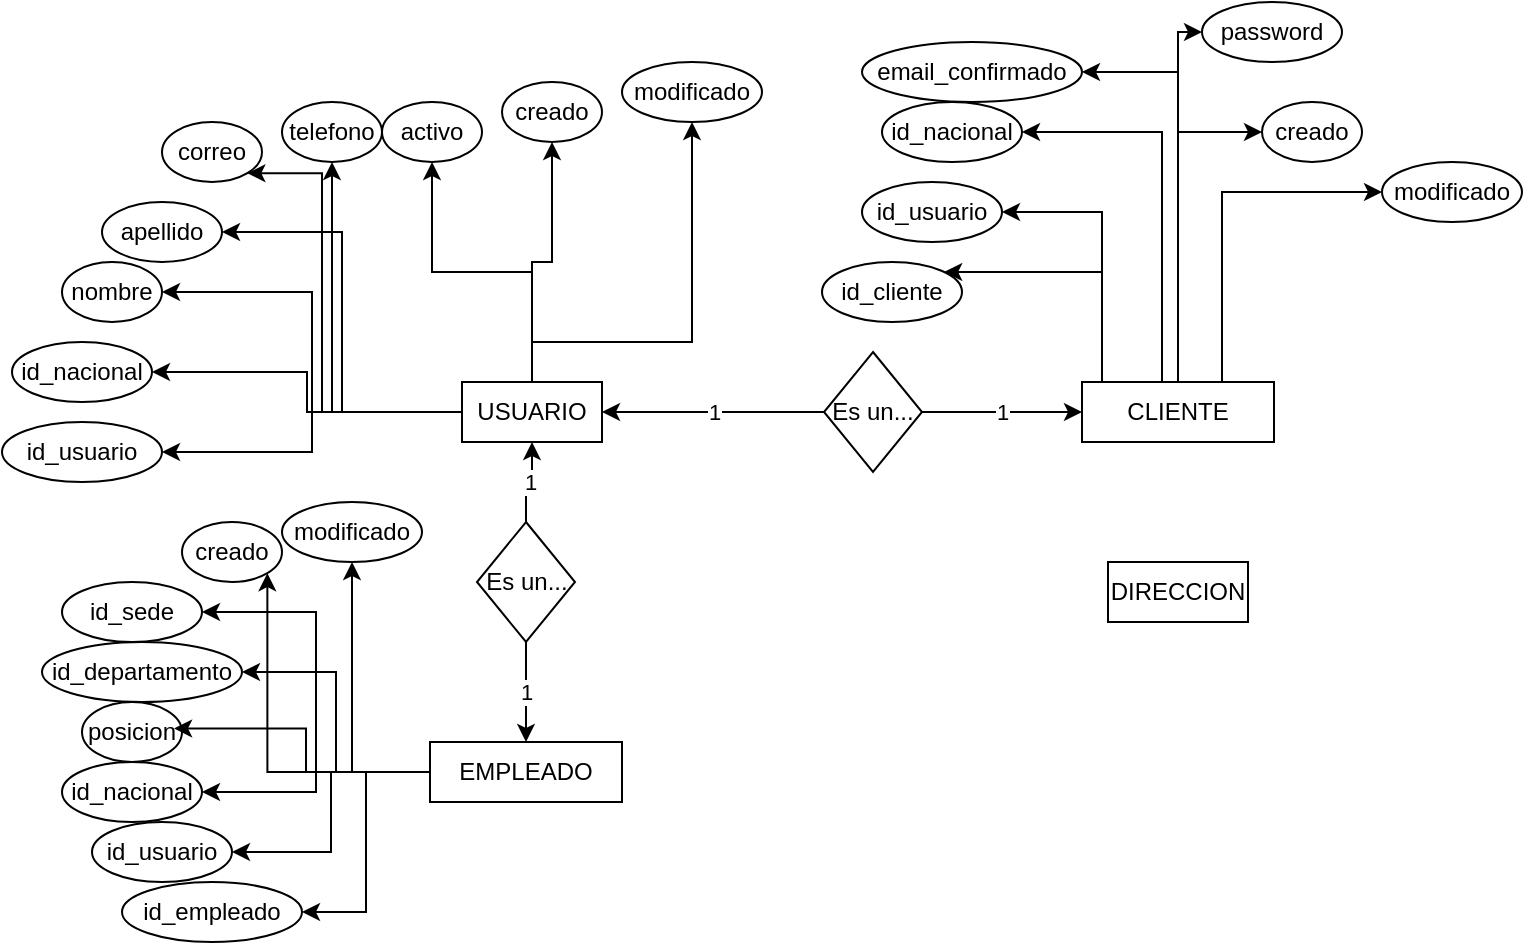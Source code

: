 <mxfile version="26.0.16">
  <diagram name="Página-1" id="fdRy8exkDGa6AhzQUCQz">
    <mxGraphModel dx="880" dy="451" grid="1" gridSize="10" guides="1" tooltips="1" connect="1" arrows="1" fold="1" page="1" pageScale="1" pageWidth="827" pageHeight="1169" math="0" shadow="0">
      <root>
        <mxCell id="0" />
        <mxCell id="1" parent="0" />
        <mxCell id="ilwOlaDzgmUfq5cDJSeV-15" style="edgeStyle=orthogonalEdgeStyle;rounded=0;orthogonalLoop=1;jettySize=auto;html=1;" edge="1" parent="1" source="ilwOlaDzgmUfq5cDJSeV-1" target="ilwOlaDzgmUfq5cDJSeV-2">
          <mxGeometry relative="1" as="geometry" />
        </mxCell>
        <mxCell id="ilwOlaDzgmUfq5cDJSeV-16" style="edgeStyle=orthogonalEdgeStyle;rounded=0;orthogonalLoop=1;jettySize=auto;html=1;entryX=1;entryY=0.5;entryDx=0;entryDy=0;" edge="1" parent="1" source="ilwOlaDzgmUfq5cDJSeV-1" target="ilwOlaDzgmUfq5cDJSeV-3">
          <mxGeometry relative="1" as="geometry" />
        </mxCell>
        <mxCell id="ilwOlaDzgmUfq5cDJSeV-17" style="edgeStyle=orthogonalEdgeStyle;rounded=0;orthogonalLoop=1;jettySize=auto;html=1;entryX=1;entryY=0.5;entryDx=0;entryDy=0;" edge="1" parent="1" source="ilwOlaDzgmUfq5cDJSeV-1" target="ilwOlaDzgmUfq5cDJSeV-4">
          <mxGeometry relative="1" as="geometry" />
        </mxCell>
        <mxCell id="ilwOlaDzgmUfq5cDJSeV-18" style="edgeStyle=orthogonalEdgeStyle;rounded=0;orthogonalLoop=1;jettySize=auto;html=1;entryX=1;entryY=0.5;entryDx=0;entryDy=0;" edge="1" parent="1" source="ilwOlaDzgmUfq5cDJSeV-1" target="ilwOlaDzgmUfq5cDJSeV-6">
          <mxGeometry relative="1" as="geometry" />
        </mxCell>
        <mxCell id="ilwOlaDzgmUfq5cDJSeV-19" style="edgeStyle=orthogonalEdgeStyle;rounded=0;orthogonalLoop=1;jettySize=auto;html=1;entryX=1;entryY=1;entryDx=0;entryDy=0;" edge="1" parent="1" source="ilwOlaDzgmUfq5cDJSeV-1" target="ilwOlaDzgmUfq5cDJSeV-5">
          <mxGeometry relative="1" as="geometry">
            <Array as="points">
              <mxPoint x="400" y="325" />
              <mxPoint x="400" y="205" />
            </Array>
          </mxGeometry>
        </mxCell>
        <mxCell id="ilwOlaDzgmUfq5cDJSeV-20" style="edgeStyle=orthogonalEdgeStyle;rounded=0;orthogonalLoop=1;jettySize=auto;html=1;entryX=0.5;entryY=1;entryDx=0;entryDy=0;" edge="1" parent="1" source="ilwOlaDzgmUfq5cDJSeV-1" target="ilwOlaDzgmUfq5cDJSeV-7">
          <mxGeometry relative="1" as="geometry" />
        </mxCell>
        <mxCell id="ilwOlaDzgmUfq5cDJSeV-21" style="edgeStyle=orthogonalEdgeStyle;rounded=0;orthogonalLoop=1;jettySize=auto;html=1;" edge="1" parent="1" source="ilwOlaDzgmUfq5cDJSeV-1" target="ilwOlaDzgmUfq5cDJSeV-8">
          <mxGeometry relative="1" as="geometry" />
        </mxCell>
        <mxCell id="ilwOlaDzgmUfq5cDJSeV-22" style="edgeStyle=orthogonalEdgeStyle;rounded=0;orthogonalLoop=1;jettySize=auto;html=1;entryX=0.5;entryY=1;entryDx=0;entryDy=0;" edge="1" parent="1" source="ilwOlaDzgmUfq5cDJSeV-1" target="ilwOlaDzgmUfq5cDJSeV-9">
          <mxGeometry relative="1" as="geometry" />
        </mxCell>
        <mxCell id="ilwOlaDzgmUfq5cDJSeV-66" style="edgeStyle=orthogonalEdgeStyle;rounded=0;orthogonalLoop=1;jettySize=auto;html=1;" edge="1" parent="1" source="ilwOlaDzgmUfq5cDJSeV-1" target="ilwOlaDzgmUfq5cDJSeV-13">
          <mxGeometry relative="1" as="geometry">
            <Array as="points">
              <mxPoint x="505" y="290" />
              <mxPoint x="585" y="290" />
            </Array>
          </mxGeometry>
        </mxCell>
        <mxCell id="ilwOlaDzgmUfq5cDJSeV-1" value="USUARIO" style="rounded=0;whiteSpace=wrap;html=1;" vertex="1" parent="1">
          <mxGeometry x="470" y="310" width="70" height="30" as="geometry" />
        </mxCell>
        <mxCell id="ilwOlaDzgmUfq5cDJSeV-2" value="id_usuario" style="ellipse;whiteSpace=wrap;html=1;" vertex="1" parent="1">
          <mxGeometry x="240" y="330" width="80" height="30" as="geometry" />
        </mxCell>
        <mxCell id="ilwOlaDzgmUfq5cDJSeV-3" value="id_nacional" style="ellipse;whiteSpace=wrap;html=1;" vertex="1" parent="1">
          <mxGeometry x="245" y="290" width="70" height="30" as="geometry" />
        </mxCell>
        <mxCell id="ilwOlaDzgmUfq5cDJSeV-4" value="nombre" style="ellipse;whiteSpace=wrap;html=1;" vertex="1" parent="1">
          <mxGeometry x="270" y="250" width="50" height="30" as="geometry" />
        </mxCell>
        <mxCell id="ilwOlaDzgmUfq5cDJSeV-5" value="correo" style="ellipse;whiteSpace=wrap;html=1;" vertex="1" parent="1">
          <mxGeometry x="320" y="180" width="50" height="30" as="geometry" />
        </mxCell>
        <mxCell id="ilwOlaDzgmUfq5cDJSeV-6" value="apellido" style="ellipse;whiteSpace=wrap;html=1;" vertex="1" parent="1">
          <mxGeometry x="290" y="220" width="60" height="30" as="geometry" />
        </mxCell>
        <mxCell id="ilwOlaDzgmUfq5cDJSeV-7" value="telefono" style="ellipse;whiteSpace=wrap;html=1;" vertex="1" parent="1">
          <mxGeometry x="380" y="170" width="50" height="30" as="geometry" />
        </mxCell>
        <mxCell id="ilwOlaDzgmUfq5cDJSeV-8" value="activo" style="ellipse;whiteSpace=wrap;html=1;" vertex="1" parent="1">
          <mxGeometry x="430" y="170" width="50" height="30" as="geometry" />
        </mxCell>
        <mxCell id="ilwOlaDzgmUfq5cDJSeV-9" value="creado" style="ellipse;whiteSpace=wrap;html=1;" vertex="1" parent="1">
          <mxGeometry x="490" y="160" width="50" height="30" as="geometry" />
        </mxCell>
        <mxCell id="ilwOlaDzgmUfq5cDJSeV-11" value="DIRECCION" style="rounded=0;whiteSpace=wrap;html=1;" vertex="1" parent="1">
          <mxGeometry x="793" y="400" width="70" height="30" as="geometry" />
        </mxCell>
        <mxCell id="ilwOlaDzgmUfq5cDJSeV-30" style="edgeStyle=orthogonalEdgeStyle;rounded=0;orthogonalLoop=1;jettySize=auto;html=1;" edge="1" parent="1" source="ilwOlaDzgmUfq5cDJSeV-12" target="ilwOlaDzgmUfq5cDJSeV-29">
          <mxGeometry relative="1" as="geometry">
            <Array as="points">
              <mxPoint x="790" y="255" />
            </Array>
          </mxGeometry>
        </mxCell>
        <mxCell id="ilwOlaDzgmUfq5cDJSeV-32" style="edgeStyle=orthogonalEdgeStyle;rounded=0;orthogonalLoop=1;jettySize=auto;html=1;entryX=1;entryY=0.5;entryDx=0;entryDy=0;" edge="1" parent="1" source="ilwOlaDzgmUfq5cDJSeV-12" target="ilwOlaDzgmUfq5cDJSeV-31">
          <mxGeometry relative="1" as="geometry">
            <Array as="points">
              <mxPoint x="790" y="225" />
            </Array>
          </mxGeometry>
        </mxCell>
        <mxCell id="ilwOlaDzgmUfq5cDJSeV-34" style="edgeStyle=orthogonalEdgeStyle;rounded=0;orthogonalLoop=1;jettySize=auto;html=1;entryX=1;entryY=0.5;entryDx=0;entryDy=0;" edge="1" parent="1" source="ilwOlaDzgmUfq5cDJSeV-12" target="ilwOlaDzgmUfq5cDJSeV-33">
          <mxGeometry relative="1" as="geometry" />
        </mxCell>
        <mxCell id="ilwOlaDzgmUfq5cDJSeV-36" style="edgeStyle=orthogonalEdgeStyle;rounded=0;orthogonalLoop=1;jettySize=auto;html=1;" edge="1" parent="1" source="ilwOlaDzgmUfq5cDJSeV-12" target="ilwOlaDzgmUfq5cDJSeV-35">
          <mxGeometry relative="1" as="geometry">
            <Array as="points">
              <mxPoint x="828" y="135" />
            </Array>
          </mxGeometry>
        </mxCell>
        <mxCell id="ilwOlaDzgmUfq5cDJSeV-39" style="edgeStyle=orthogonalEdgeStyle;rounded=0;orthogonalLoop=1;jettySize=auto;html=1;entryX=0;entryY=0.5;entryDx=0;entryDy=0;" edge="1" parent="1" source="ilwOlaDzgmUfq5cDJSeV-12" target="ilwOlaDzgmUfq5cDJSeV-37">
          <mxGeometry relative="1" as="geometry" />
        </mxCell>
        <mxCell id="ilwOlaDzgmUfq5cDJSeV-40" style="edgeStyle=orthogonalEdgeStyle;rounded=0;orthogonalLoop=1;jettySize=auto;html=1;entryX=0;entryY=0.5;entryDx=0;entryDy=0;" edge="1" parent="1" source="ilwOlaDzgmUfq5cDJSeV-12" target="ilwOlaDzgmUfq5cDJSeV-38">
          <mxGeometry relative="1" as="geometry">
            <Array as="points">
              <mxPoint x="850" y="215" />
            </Array>
          </mxGeometry>
        </mxCell>
        <mxCell id="ilwOlaDzgmUfq5cDJSeV-52" style="edgeStyle=orthogonalEdgeStyle;rounded=0;orthogonalLoop=1;jettySize=auto;html=1;entryX=1;entryY=0.5;entryDx=0;entryDy=0;" edge="1" parent="1" source="ilwOlaDzgmUfq5cDJSeV-12" target="ilwOlaDzgmUfq5cDJSeV-51">
          <mxGeometry relative="1" as="geometry">
            <Array as="points">
              <mxPoint x="820" y="185" />
            </Array>
          </mxGeometry>
        </mxCell>
        <mxCell id="ilwOlaDzgmUfq5cDJSeV-12" value="CLIENTE" style="rounded=0;whiteSpace=wrap;html=1;" vertex="1" parent="1">
          <mxGeometry x="780" y="310" width="96" height="30" as="geometry" />
        </mxCell>
        <mxCell id="ilwOlaDzgmUfq5cDJSeV-13" value="modificado" style="ellipse;whiteSpace=wrap;html=1;" vertex="1" parent="1">
          <mxGeometry x="550" y="150" width="70" height="30" as="geometry" />
        </mxCell>
        <mxCell id="ilwOlaDzgmUfq5cDJSeV-27" value="1" style="edgeStyle=orthogonalEdgeStyle;rounded=0;orthogonalLoop=1;jettySize=auto;html=1;" edge="1" parent="1" source="ilwOlaDzgmUfq5cDJSeV-25" target="ilwOlaDzgmUfq5cDJSeV-12">
          <mxGeometry relative="1" as="geometry" />
        </mxCell>
        <mxCell id="ilwOlaDzgmUfq5cDJSeV-28" value="1" style="edgeStyle=orthogonalEdgeStyle;rounded=0;orthogonalLoop=1;jettySize=auto;html=1;" edge="1" parent="1" source="ilwOlaDzgmUfq5cDJSeV-25" target="ilwOlaDzgmUfq5cDJSeV-1">
          <mxGeometry relative="1" as="geometry" />
        </mxCell>
        <mxCell id="ilwOlaDzgmUfq5cDJSeV-25" value="Es un..." style="rhombus;whiteSpace=wrap;html=1;rounded=0;" vertex="1" parent="1">
          <mxGeometry x="651" y="295" width="49" height="60" as="geometry" />
        </mxCell>
        <mxCell id="ilwOlaDzgmUfq5cDJSeV-29" value="id_cliente" style="ellipse;whiteSpace=wrap;html=1;" vertex="1" parent="1">
          <mxGeometry x="650" y="250" width="70" height="30" as="geometry" />
        </mxCell>
        <mxCell id="ilwOlaDzgmUfq5cDJSeV-31" value="id_usuario" style="ellipse;whiteSpace=wrap;html=1;" vertex="1" parent="1">
          <mxGeometry x="670" y="210" width="70" height="30" as="geometry" />
        </mxCell>
        <mxCell id="ilwOlaDzgmUfq5cDJSeV-33" value="email_confirmado" style="ellipse;whiteSpace=wrap;html=1;" vertex="1" parent="1">
          <mxGeometry x="670" y="140" width="110" height="30" as="geometry" />
        </mxCell>
        <mxCell id="ilwOlaDzgmUfq5cDJSeV-35" value="password" style="ellipse;whiteSpace=wrap;html=1;" vertex="1" parent="1">
          <mxGeometry x="840" y="120" width="70" height="30" as="geometry" />
        </mxCell>
        <mxCell id="ilwOlaDzgmUfq5cDJSeV-37" value="creado" style="ellipse;whiteSpace=wrap;html=1;" vertex="1" parent="1">
          <mxGeometry x="870" y="170" width="50" height="30" as="geometry" />
        </mxCell>
        <mxCell id="ilwOlaDzgmUfq5cDJSeV-38" value="modificado" style="ellipse;whiteSpace=wrap;html=1;" vertex="1" parent="1">
          <mxGeometry x="930" y="200" width="70" height="30" as="geometry" />
        </mxCell>
        <mxCell id="ilwOlaDzgmUfq5cDJSeV-57" style="edgeStyle=orthogonalEdgeStyle;rounded=0;orthogonalLoop=1;jettySize=auto;html=1;entryX=0.5;entryY=1;entryDx=0;entryDy=0;" edge="1" parent="1" source="ilwOlaDzgmUfq5cDJSeV-41" target="ilwOlaDzgmUfq5cDJSeV-50">
          <mxGeometry relative="1" as="geometry" />
        </mxCell>
        <mxCell id="ilwOlaDzgmUfq5cDJSeV-58" style="edgeStyle=orthogonalEdgeStyle;rounded=0;orthogonalLoop=1;jettySize=auto;html=1;entryX=1;entryY=1;entryDx=0;entryDy=0;" edge="1" parent="1" source="ilwOlaDzgmUfq5cDJSeV-41" target="ilwOlaDzgmUfq5cDJSeV-49">
          <mxGeometry relative="1" as="geometry" />
        </mxCell>
        <mxCell id="ilwOlaDzgmUfq5cDJSeV-59" style="edgeStyle=orthogonalEdgeStyle;rounded=0;orthogonalLoop=1;jettySize=auto;html=1;entryX=1;entryY=0.5;entryDx=0;entryDy=0;" edge="1" parent="1" source="ilwOlaDzgmUfq5cDJSeV-41" target="ilwOlaDzgmUfq5cDJSeV-56">
          <mxGeometry relative="1" as="geometry" />
        </mxCell>
        <mxCell id="ilwOlaDzgmUfq5cDJSeV-60" style="edgeStyle=orthogonalEdgeStyle;rounded=0;orthogonalLoop=1;jettySize=auto;html=1;entryX=1;entryY=0.5;entryDx=0;entryDy=0;" edge="1" parent="1" source="ilwOlaDzgmUfq5cDJSeV-41" target="ilwOlaDzgmUfq5cDJSeV-55">
          <mxGeometry relative="1" as="geometry" />
        </mxCell>
        <mxCell id="ilwOlaDzgmUfq5cDJSeV-62" style="edgeStyle=orthogonalEdgeStyle;rounded=0;orthogonalLoop=1;jettySize=auto;html=1;entryX=1;entryY=0.5;entryDx=0;entryDy=0;" edge="1" parent="1" source="ilwOlaDzgmUfq5cDJSeV-41" target="ilwOlaDzgmUfq5cDJSeV-53">
          <mxGeometry relative="1" as="geometry" />
        </mxCell>
        <mxCell id="ilwOlaDzgmUfq5cDJSeV-64" style="edgeStyle=orthogonalEdgeStyle;rounded=0;orthogonalLoop=1;jettySize=auto;html=1;entryX=1;entryY=0.5;entryDx=0;entryDy=0;" edge="1" parent="1" source="ilwOlaDzgmUfq5cDJSeV-41" target="ilwOlaDzgmUfq5cDJSeV-46">
          <mxGeometry relative="1" as="geometry" />
        </mxCell>
        <mxCell id="ilwOlaDzgmUfq5cDJSeV-65" style="edgeStyle=orthogonalEdgeStyle;rounded=0;orthogonalLoop=1;jettySize=auto;html=1;entryX=1;entryY=0.5;entryDx=0;entryDy=0;" edge="1" parent="1" source="ilwOlaDzgmUfq5cDJSeV-41" target="ilwOlaDzgmUfq5cDJSeV-45">
          <mxGeometry relative="1" as="geometry" />
        </mxCell>
        <mxCell id="ilwOlaDzgmUfq5cDJSeV-41" value="EMPLEADO" style="rounded=0;whiteSpace=wrap;html=1;" vertex="1" parent="1">
          <mxGeometry x="454" y="490" width="96" height="30" as="geometry" />
        </mxCell>
        <mxCell id="ilwOlaDzgmUfq5cDJSeV-43" value="1" style="edgeStyle=orthogonalEdgeStyle;rounded=0;orthogonalLoop=1;jettySize=auto;html=1;entryX=0.5;entryY=1;entryDx=0;entryDy=0;" edge="1" parent="1" source="ilwOlaDzgmUfq5cDJSeV-42" target="ilwOlaDzgmUfq5cDJSeV-1">
          <mxGeometry relative="1" as="geometry" />
        </mxCell>
        <mxCell id="ilwOlaDzgmUfq5cDJSeV-44" value="1" style="edgeStyle=orthogonalEdgeStyle;rounded=0;orthogonalLoop=1;jettySize=auto;html=1;" edge="1" parent="1" source="ilwOlaDzgmUfq5cDJSeV-42" target="ilwOlaDzgmUfq5cDJSeV-41">
          <mxGeometry relative="1" as="geometry" />
        </mxCell>
        <mxCell id="ilwOlaDzgmUfq5cDJSeV-42" value="Es un..." style="rhombus;whiteSpace=wrap;html=1;rounded=0;" vertex="1" parent="1">
          <mxGeometry x="477.5" y="380" width="49" height="60" as="geometry" />
        </mxCell>
        <mxCell id="ilwOlaDzgmUfq5cDJSeV-45" value="id_empleado" style="ellipse;whiteSpace=wrap;html=1;" vertex="1" parent="1">
          <mxGeometry x="300" y="560" width="90" height="30" as="geometry" />
        </mxCell>
        <mxCell id="ilwOlaDzgmUfq5cDJSeV-46" value="id_usuario" style="ellipse;whiteSpace=wrap;html=1;" vertex="1" parent="1">
          <mxGeometry x="285" y="530" width="70" height="30" as="geometry" />
        </mxCell>
        <mxCell id="ilwOlaDzgmUfq5cDJSeV-49" value="creado" style="ellipse;whiteSpace=wrap;html=1;" vertex="1" parent="1">
          <mxGeometry x="330" y="380" width="50" height="30" as="geometry" />
        </mxCell>
        <mxCell id="ilwOlaDzgmUfq5cDJSeV-50" value="modificado" style="ellipse;whiteSpace=wrap;html=1;" vertex="1" parent="1">
          <mxGeometry x="380" y="370" width="70" height="30" as="geometry" />
        </mxCell>
        <mxCell id="ilwOlaDzgmUfq5cDJSeV-51" value="id_nacional" style="ellipse;whiteSpace=wrap;html=1;" vertex="1" parent="1">
          <mxGeometry x="680" y="170" width="70" height="30" as="geometry" />
        </mxCell>
        <mxCell id="ilwOlaDzgmUfq5cDJSeV-53" value="id_nacional" style="ellipse;whiteSpace=wrap;html=1;" vertex="1" parent="1">
          <mxGeometry x="270" y="500" width="70" height="30" as="geometry" />
        </mxCell>
        <mxCell id="ilwOlaDzgmUfq5cDJSeV-54" value="posicion" style="ellipse;whiteSpace=wrap;html=1;" vertex="1" parent="1">
          <mxGeometry x="280" y="470" width="50" height="30" as="geometry" />
        </mxCell>
        <mxCell id="ilwOlaDzgmUfq5cDJSeV-55" value="id_departamento" style="ellipse;whiteSpace=wrap;html=1;" vertex="1" parent="1">
          <mxGeometry x="260" y="440" width="100" height="30" as="geometry" />
        </mxCell>
        <mxCell id="ilwOlaDzgmUfq5cDJSeV-56" value="id_sede" style="ellipse;whiteSpace=wrap;html=1;" vertex="1" parent="1">
          <mxGeometry x="270" y="410" width="70" height="30" as="geometry" />
        </mxCell>
        <mxCell id="ilwOlaDzgmUfq5cDJSeV-61" style="edgeStyle=orthogonalEdgeStyle;rounded=0;orthogonalLoop=1;jettySize=auto;html=1;entryX=0.921;entryY=0.44;entryDx=0;entryDy=0;entryPerimeter=0;" edge="1" parent="1" source="ilwOlaDzgmUfq5cDJSeV-41" target="ilwOlaDzgmUfq5cDJSeV-54">
          <mxGeometry relative="1" as="geometry" />
        </mxCell>
      </root>
    </mxGraphModel>
  </diagram>
</mxfile>
